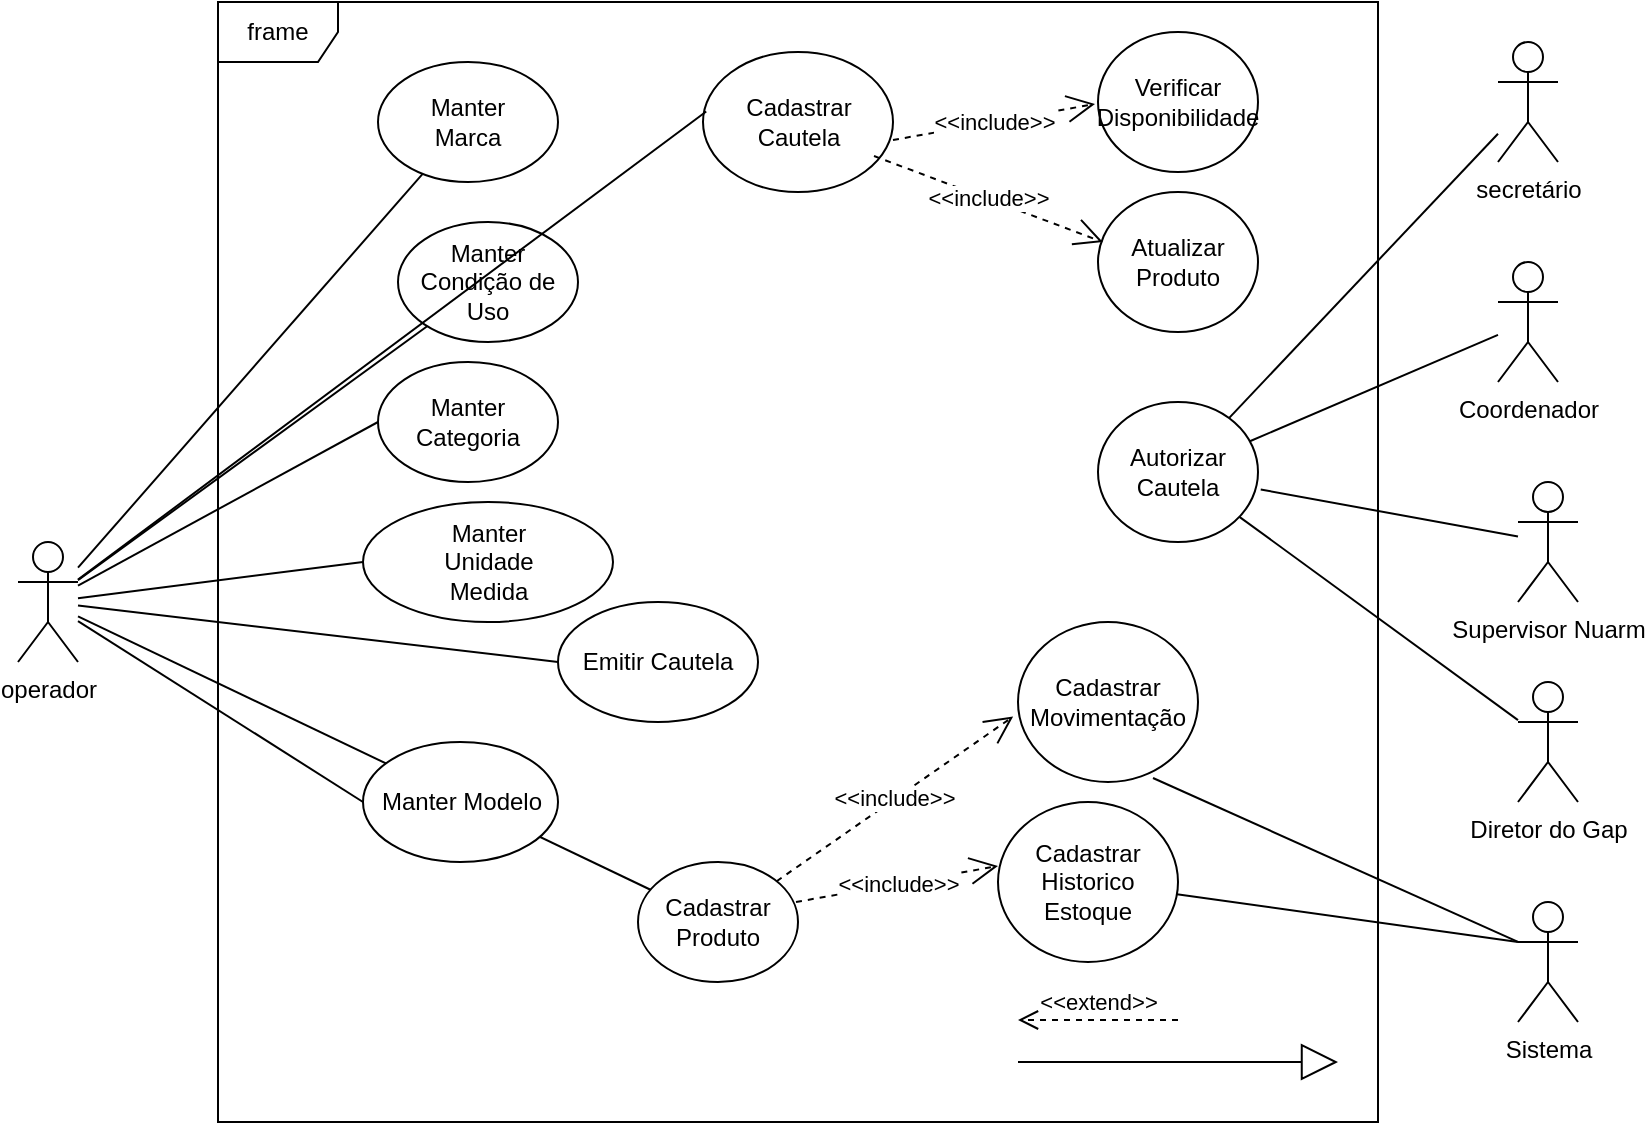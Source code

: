 <mxfile version="25.0.3">
  <diagram name="Page-1" id="c4acf3e9-155e-7222-9cf6-157b1a14988f">
    <mxGraphModel dx="880" dy="2729" grid="1" gridSize="10" guides="1" tooltips="1" connect="1" arrows="1" fold="1" page="1" pageScale="1" pageWidth="850" pageHeight="1100" background="none" math="0" shadow="0">
      <root>
        <mxCell id="0" />
        <mxCell id="1" parent="0" />
        <mxCell id="5rYNvA1EGpWT4PLwYlTP-1" value="frame" style="shape=umlFrame;whiteSpace=wrap;html=1;pointerEvents=0;" parent="1" vertex="1">
          <mxGeometry x="120" y="-2120" width="580" height="560" as="geometry" />
        </mxCell>
        <mxCell id="5rYNvA1EGpWT4PLwYlTP-18" style="rounded=0;orthogonalLoop=1;jettySize=auto;html=1;endArrow=none;endFill=0;" parent="1" source="5rYNvA1EGpWT4PLwYlTP-2" target="5rYNvA1EGpWT4PLwYlTP-17" edge="1">
          <mxGeometry relative="1" as="geometry" />
        </mxCell>
        <mxCell id="5rYNvA1EGpWT4PLwYlTP-20" style="rounded=0;orthogonalLoop=1;jettySize=auto;html=1;endArrow=none;endFill=0;" parent="1" source="5rYNvA1EGpWT4PLwYlTP-2" target="5rYNvA1EGpWT4PLwYlTP-19" edge="1">
          <mxGeometry relative="1" as="geometry" />
        </mxCell>
        <mxCell id="5rYNvA1EGpWT4PLwYlTP-22" style="rounded=0;orthogonalLoop=1;jettySize=auto;html=1;entryX=0;entryY=0.5;entryDx=0;entryDy=0;endArrow=none;endFill=0;" parent="1" source="5rYNvA1EGpWT4PLwYlTP-2" target="5rYNvA1EGpWT4PLwYlTP-21" edge="1">
          <mxGeometry relative="1" as="geometry" />
        </mxCell>
        <mxCell id="5rYNvA1EGpWT4PLwYlTP-24" style="rounded=0;orthogonalLoop=1;jettySize=auto;html=1;entryX=0;entryY=0.5;entryDx=0;entryDy=0;endArrow=none;endFill=0;" parent="1" source="5rYNvA1EGpWT4PLwYlTP-2" target="5rYNvA1EGpWT4PLwYlTP-23" edge="1">
          <mxGeometry relative="1" as="geometry" />
        </mxCell>
        <mxCell id="JCjts5rAEiLWBCdYOJuN-2" style="rounded=0;orthogonalLoop=1;jettySize=auto;html=1;entryX=0;entryY=0.5;entryDx=0;entryDy=0;endArrow=none;endFill=0;" parent="1" source="5rYNvA1EGpWT4PLwYlTP-2" target="JCjts5rAEiLWBCdYOJuN-1" edge="1">
          <mxGeometry relative="1" as="geometry" />
        </mxCell>
        <mxCell id="5vsusdq0JppMegxdK2Lm-20" style="rounded=0;orthogonalLoop=1;jettySize=auto;html=1;entryX=0;entryY=0.5;entryDx=0;entryDy=0;endArrow=none;endFill=0;" edge="1" parent="1" source="5rYNvA1EGpWT4PLwYlTP-2" target="5vsusdq0JppMegxdK2Lm-18">
          <mxGeometry relative="1" as="geometry" />
        </mxCell>
        <mxCell id="5vsusdq0JppMegxdK2Lm-22" style="rounded=0;orthogonalLoop=1;jettySize=auto;html=1;endArrow=none;endFill=0;" edge="1" parent="1" source="5rYNvA1EGpWT4PLwYlTP-2" target="5vsusdq0JppMegxdK2Lm-21">
          <mxGeometry relative="1" as="geometry" />
        </mxCell>
        <mxCell id="5rYNvA1EGpWT4PLwYlTP-2" value="operador" style="shape=umlActor;verticalLabelPosition=bottom;verticalAlign=top;html=1;" parent="1" vertex="1">
          <mxGeometry x="20" y="-1850" width="30" height="60" as="geometry" />
        </mxCell>
        <mxCell id="5rYNvA1EGpWT4PLwYlTP-17" value="Manter&lt;br&gt;Marca" style="ellipse;whiteSpace=wrap;html=1;" parent="1" vertex="1">
          <mxGeometry x="200" y="-2090" width="90" height="60" as="geometry" />
        </mxCell>
        <mxCell id="5rYNvA1EGpWT4PLwYlTP-19" value="Manter&lt;br&gt;Condição de Uso" style="ellipse;whiteSpace=wrap;html=1;" parent="1" vertex="1">
          <mxGeometry x="210" y="-2010" width="90" height="60" as="geometry" />
        </mxCell>
        <mxCell id="5rYNvA1EGpWT4PLwYlTP-21" value="Manter &lt;br&gt;Categoria" style="ellipse;whiteSpace=wrap;html=1;" parent="1" vertex="1">
          <mxGeometry x="200" y="-1940" width="90" height="60" as="geometry" />
        </mxCell>
        <mxCell id="5rYNvA1EGpWT4PLwYlTP-23" value="Manter &lt;br&gt;Unidade&lt;br&gt;Medida" style="ellipse;whiteSpace=wrap;html=1;" parent="1" vertex="1">
          <mxGeometry x="192.5" y="-1870" width="125" height="60" as="geometry" />
        </mxCell>
        <mxCell id="JCjts5rAEiLWBCdYOJuN-1" value="&lt;font style=&quot;vertical-align: inherit;&quot;&gt;&lt;font style=&quot;vertical-align: inherit;&quot;&gt;Manter Modelo&lt;/font&gt;&lt;/font&gt;" style="ellipse;whiteSpace=wrap;html=1;" parent="1" vertex="1">
          <mxGeometry x="192.5" y="-1750" width="97.5" height="60" as="geometry" />
        </mxCell>
        <mxCell id="5vsusdq0JppMegxdK2Lm-6" style="rounded=0;orthogonalLoop=1;jettySize=auto;html=1;endArrow=none;endFill=0;" edge="1" parent="1" source="5vsusdq0JppMegxdK2Lm-1" target="5vsusdq0JppMegxdK2Lm-5">
          <mxGeometry relative="1" as="geometry" />
        </mxCell>
        <mxCell id="5vsusdq0JppMegxdK2Lm-1" value="secretário" style="shape=umlActor;verticalLabelPosition=bottom;verticalAlign=top;html=1;outlineConnect=0;" vertex="1" parent="1">
          <mxGeometry x="760" y="-2100" width="30" height="60" as="geometry" />
        </mxCell>
        <mxCell id="5vsusdq0JppMegxdK2Lm-5" value="&lt;font style=&quot;vertical-align: inherit;&quot;&gt;&lt;font style=&quot;vertical-align: inherit;&quot;&gt;Autorizar Cautela&lt;/font&gt;&lt;/font&gt;" style="ellipse;whiteSpace=wrap;html=1;" vertex="1" parent="1">
          <mxGeometry x="560" y="-1920" width="80" height="70" as="geometry" />
        </mxCell>
        <mxCell id="5vsusdq0JppMegxdK2Lm-10" style="rounded=0;orthogonalLoop=1;jettySize=auto;html=1;endArrow=none;endFill=0;" edge="1" parent="1" source="5vsusdq0JppMegxdK2Lm-7" target="5vsusdq0JppMegxdK2Lm-5">
          <mxGeometry relative="1" as="geometry" />
        </mxCell>
        <mxCell id="5vsusdq0JppMegxdK2Lm-7" value="Coordenador" style="shape=umlActor;verticalLabelPosition=bottom;verticalAlign=top;html=1;outlineConnect=0;" vertex="1" parent="1">
          <mxGeometry x="760" y="-1990" width="30" height="60" as="geometry" />
        </mxCell>
        <mxCell id="5vsusdq0JppMegxdK2Lm-13" style="rounded=0;orthogonalLoop=1;jettySize=auto;html=1;entryX=1.017;entryY=0.625;entryDx=0;entryDy=0;endArrow=none;endFill=0;entryPerimeter=0;" edge="1" parent="1" source="5vsusdq0JppMegxdK2Lm-11" target="5vsusdq0JppMegxdK2Lm-5">
          <mxGeometry relative="1" as="geometry" />
        </mxCell>
        <mxCell id="5vsusdq0JppMegxdK2Lm-11" value="Supervisor Nuarm&lt;div&gt;&lt;br&gt;&lt;/div&gt;" style="shape=umlActor;verticalLabelPosition=bottom;verticalAlign=top;html=1;outlineConnect=0;" vertex="1" parent="1">
          <mxGeometry x="770" y="-1880" width="30" height="60" as="geometry" />
        </mxCell>
        <mxCell id="5vsusdq0JppMegxdK2Lm-15" style="rounded=0;orthogonalLoop=1;jettySize=auto;html=1;endArrow=none;endFill=0;" edge="1" parent="1" source="5vsusdq0JppMegxdK2Lm-12" target="5vsusdq0JppMegxdK2Lm-5">
          <mxGeometry relative="1" as="geometry" />
        </mxCell>
        <mxCell id="5vsusdq0JppMegxdK2Lm-12" value="&lt;div&gt;Diretor do Gap&lt;/div&gt;" style="shape=umlActor;verticalLabelPosition=bottom;verticalAlign=top;html=1;outlineConnect=0;" vertex="1" parent="1">
          <mxGeometry x="770" y="-1780" width="30" height="60" as="geometry" />
        </mxCell>
        <mxCell id="5vsusdq0JppMegxdK2Lm-16" value="Cadastrar Cautela" style="ellipse;whiteSpace=wrap;html=1;" vertex="1" parent="1">
          <mxGeometry x="362.5" y="-2095" width="95" height="70" as="geometry" />
        </mxCell>
        <mxCell id="5vsusdq0JppMegxdK2Lm-17" style="rounded=0;orthogonalLoop=1;jettySize=auto;html=1;entryX=0.017;entryY=0.425;entryDx=0;entryDy=0;entryPerimeter=0;endArrow=none;endFill=0;" edge="1" parent="1" source="5rYNvA1EGpWT4PLwYlTP-2" target="5vsusdq0JppMegxdK2Lm-16">
          <mxGeometry relative="1" as="geometry" />
        </mxCell>
        <mxCell id="5vsusdq0JppMegxdK2Lm-18" value="Emitir Cautela" style="ellipse;whiteSpace=wrap;html=1;" vertex="1" parent="1">
          <mxGeometry x="290" y="-1820" width="100" height="60" as="geometry" />
        </mxCell>
        <mxCell id="5vsusdq0JppMegxdK2Lm-21" value="Cadastrar Produto" style="ellipse;whiteSpace=wrap;html=1;" vertex="1" parent="1">
          <mxGeometry x="330" y="-1690" width="80" height="60" as="geometry" />
        </mxCell>
        <mxCell id="5vsusdq0JppMegxdK2Lm-23" value="Cadastrar&lt;br&gt;Movimentação" style="ellipse;whiteSpace=wrap;html=1;" vertex="1" parent="1">
          <mxGeometry x="520" y="-1810" width="90" height="80" as="geometry" />
        </mxCell>
        <mxCell id="5vsusdq0JppMegxdK2Lm-25" value="&amp;lt;&amp;lt;extend&amp;gt;&amp;gt;" style="html=1;verticalAlign=bottom;endArrow=open;dashed=1;endSize=8;curved=0;rounded=0;" edge="1" parent="1">
          <mxGeometry relative="1" as="geometry">
            <mxPoint x="600" y="-1611" as="sourcePoint" />
            <mxPoint x="520" y="-1611" as="targetPoint" />
          </mxGeometry>
        </mxCell>
        <mxCell id="5vsusdq0JppMegxdK2Lm-26" value="" style="endArrow=block;endSize=16;endFill=0;html=1;rounded=0;" edge="1" parent="1">
          <mxGeometry width="160" relative="1" as="geometry">
            <mxPoint x="520" y="-1590" as="sourcePoint" />
            <mxPoint x="680" y="-1590" as="targetPoint" />
          </mxGeometry>
        </mxCell>
        <mxCell id="5vsusdq0JppMegxdK2Lm-27" value="&amp;lt;&amp;lt;include&amp;gt;&amp;gt;" style="endArrow=open;endSize=12;dashed=1;html=1;rounded=0;" edge="1" parent="1" source="5vsusdq0JppMegxdK2Lm-21">
          <mxGeometry width="160" relative="1" as="geometry">
            <mxPoint x="419.996" y="-1720.004" as="sourcePoint" />
            <mxPoint x="517.57" y="-1762.72" as="targetPoint" />
          </mxGeometry>
        </mxCell>
        <mxCell id="5vsusdq0JppMegxdK2Lm-32" style="rounded=0;orthogonalLoop=1;jettySize=auto;html=1;exitX=0;exitY=0.333;exitDx=0;exitDy=0;exitPerimeter=0;endArrow=none;endFill=0;" edge="1" parent="1" source="5vsusdq0JppMegxdK2Lm-29" target="5vsusdq0JppMegxdK2Lm-31">
          <mxGeometry relative="1" as="geometry" />
        </mxCell>
        <mxCell id="5vsusdq0JppMegxdK2Lm-29" value="Sistema" style="shape=umlActor;verticalLabelPosition=bottom;verticalAlign=top;html=1;" vertex="1" parent="1">
          <mxGeometry x="770" y="-1670" width="30" height="60" as="geometry" />
        </mxCell>
        <mxCell id="5vsusdq0JppMegxdK2Lm-30" style="rounded=0;orthogonalLoop=1;jettySize=auto;html=1;exitX=0;exitY=0.333;exitDx=0;exitDy=0;exitPerimeter=0;entryX=0.75;entryY=0.975;entryDx=0;entryDy=0;entryPerimeter=0;endArrow=none;endFill=0;" edge="1" parent="1" source="5vsusdq0JppMegxdK2Lm-29" target="5vsusdq0JppMegxdK2Lm-23">
          <mxGeometry relative="1" as="geometry" />
        </mxCell>
        <mxCell id="5vsusdq0JppMegxdK2Lm-31" value="Cadastrar&lt;br&gt;Historico&lt;br&gt;Estoque" style="ellipse;whiteSpace=wrap;html=1;" vertex="1" parent="1">
          <mxGeometry x="510" y="-1720" width="90" height="80" as="geometry" />
        </mxCell>
        <mxCell id="5vsusdq0JppMegxdK2Lm-33" value="&amp;lt;&amp;lt;include&amp;gt;&amp;gt;" style="endArrow=open;endSize=12;dashed=1;html=1;rounded=0;entryX=0;entryY=0.4;entryDx=0;entryDy=0;entryPerimeter=0;" edge="1" parent="1" target="5vsusdq0JppMegxdK2Lm-31">
          <mxGeometry width="160" relative="1" as="geometry">
            <mxPoint x="409" y="-1670" as="sourcePoint" />
            <mxPoint x="527.57" y="-1752.72" as="targetPoint" />
          </mxGeometry>
        </mxCell>
        <mxCell id="5vsusdq0JppMegxdK2Lm-34" value="&amp;lt;&amp;lt;include&amp;gt;&amp;gt;" style="endArrow=open;endSize=12;dashed=1;html=1;rounded=0;entryX=0;entryY=0.4;entryDx=0;entryDy=0;entryPerimeter=0;" edge="1" parent="1">
          <mxGeometry width="160" relative="1" as="geometry">
            <mxPoint x="457.5" y="-2051" as="sourcePoint" />
            <mxPoint x="558.5" y="-2069" as="targetPoint" />
          </mxGeometry>
        </mxCell>
        <mxCell id="5vsusdq0JppMegxdK2Lm-35" value="&lt;font style=&quot;vertical-align: inherit;&quot;&gt;&lt;font style=&quot;vertical-align: inherit;&quot;&gt;Verificar Disponibilidade&lt;br&gt;&lt;/font&gt;&lt;/font&gt;" style="ellipse;whiteSpace=wrap;html=1;" vertex="1" parent="1">
          <mxGeometry x="560" y="-2105" width="80" height="70" as="geometry" />
        </mxCell>
        <mxCell id="5vsusdq0JppMegxdK2Lm-36" value="Atualizar Produto" style="ellipse;whiteSpace=wrap;html=1;" vertex="1" parent="1">
          <mxGeometry x="560" y="-2025" width="80" height="70" as="geometry" />
        </mxCell>
        <mxCell id="5vsusdq0JppMegxdK2Lm-37" value="&amp;lt;&amp;lt;include&amp;gt;&amp;gt;" style="endArrow=open;endSize=12;dashed=1;html=1;rounded=0;exitX=0.9;exitY=0.743;exitDx=0;exitDy=0;exitPerimeter=0;" edge="1" parent="1" source="5vsusdq0JppMegxdK2Lm-16">
          <mxGeometry width="160" relative="1" as="geometry">
            <mxPoint x="547.568" y="-1920" as="sourcePoint" />
            <mxPoint x="562.428" y="-2000" as="targetPoint" />
          </mxGeometry>
        </mxCell>
      </root>
    </mxGraphModel>
  </diagram>
</mxfile>
